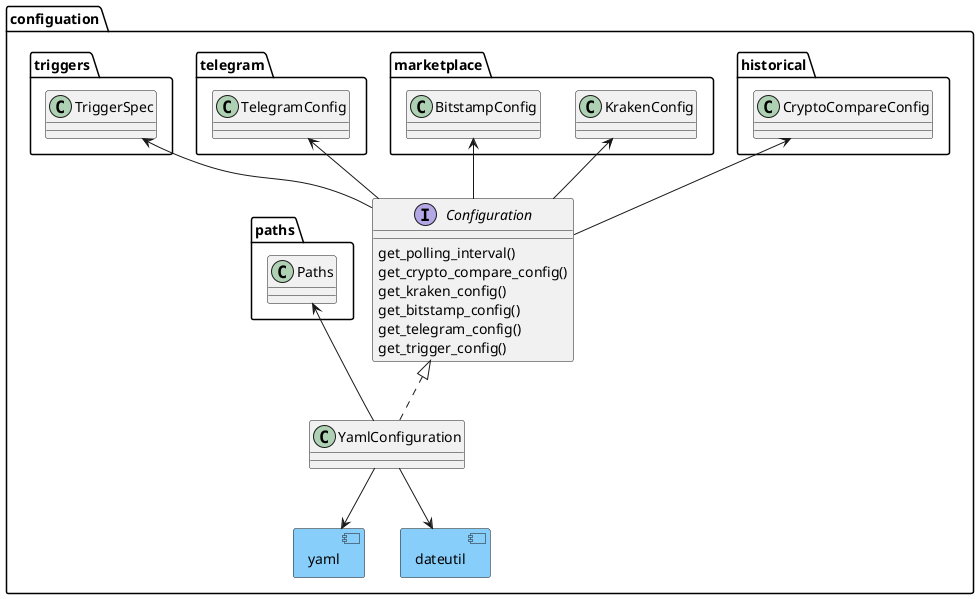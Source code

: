 @startuml

allowmixing

namespace configuation {
component yaml #lightskyblue
component dateutil #lightskyblue

interface Configuration {
    get_polling_interval()
    get_crypto_compare_config()
    get_kraken_config()
    get_bitstamp_config()
    get_telegram_config()
    get_trigger_config()
}

class YamlConfiguration implements Configuration

historical.CryptoCompareConfig <-- Configuration
marketplace.KrakenConfig <-- Configuration
marketplace.BitstampConfig <-- Configuration
telegram.TelegramConfig <-- Configuration
triggers.TriggerSpec <-- Configuration

YamlConfiguration --> dateutil
YamlConfiguration --> yaml


paths.Paths <-- YamlConfiguration

}



@enduml